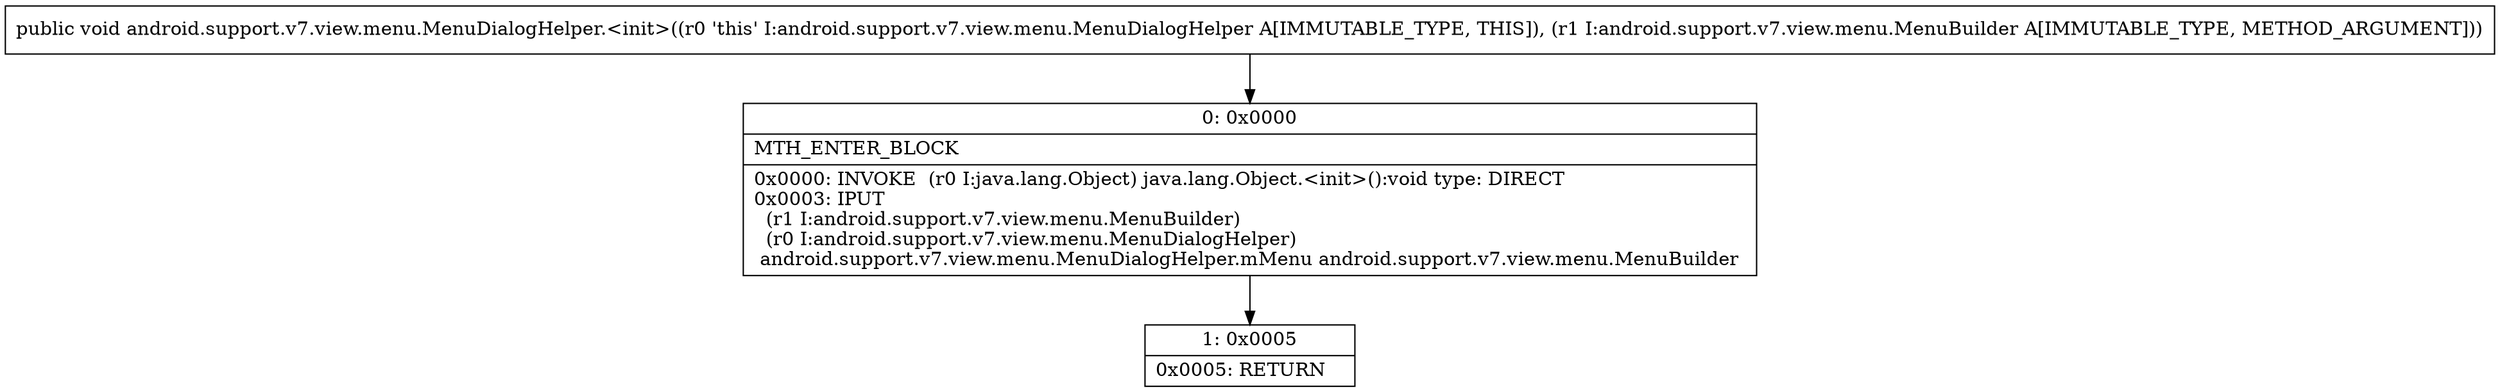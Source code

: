 digraph "CFG forandroid.support.v7.view.menu.MenuDialogHelper.\<init\>(Landroid\/support\/v7\/view\/menu\/MenuBuilder;)V" {
Node_0 [shape=record,label="{0\:\ 0x0000|MTH_ENTER_BLOCK\l|0x0000: INVOKE  (r0 I:java.lang.Object) java.lang.Object.\<init\>():void type: DIRECT \l0x0003: IPUT  \l  (r1 I:android.support.v7.view.menu.MenuBuilder)\l  (r0 I:android.support.v7.view.menu.MenuDialogHelper)\l android.support.v7.view.menu.MenuDialogHelper.mMenu android.support.v7.view.menu.MenuBuilder \l}"];
Node_1 [shape=record,label="{1\:\ 0x0005|0x0005: RETURN   \l}"];
MethodNode[shape=record,label="{public void android.support.v7.view.menu.MenuDialogHelper.\<init\>((r0 'this' I:android.support.v7.view.menu.MenuDialogHelper A[IMMUTABLE_TYPE, THIS]), (r1 I:android.support.v7.view.menu.MenuBuilder A[IMMUTABLE_TYPE, METHOD_ARGUMENT])) }"];
MethodNode -> Node_0;
Node_0 -> Node_1;
}

